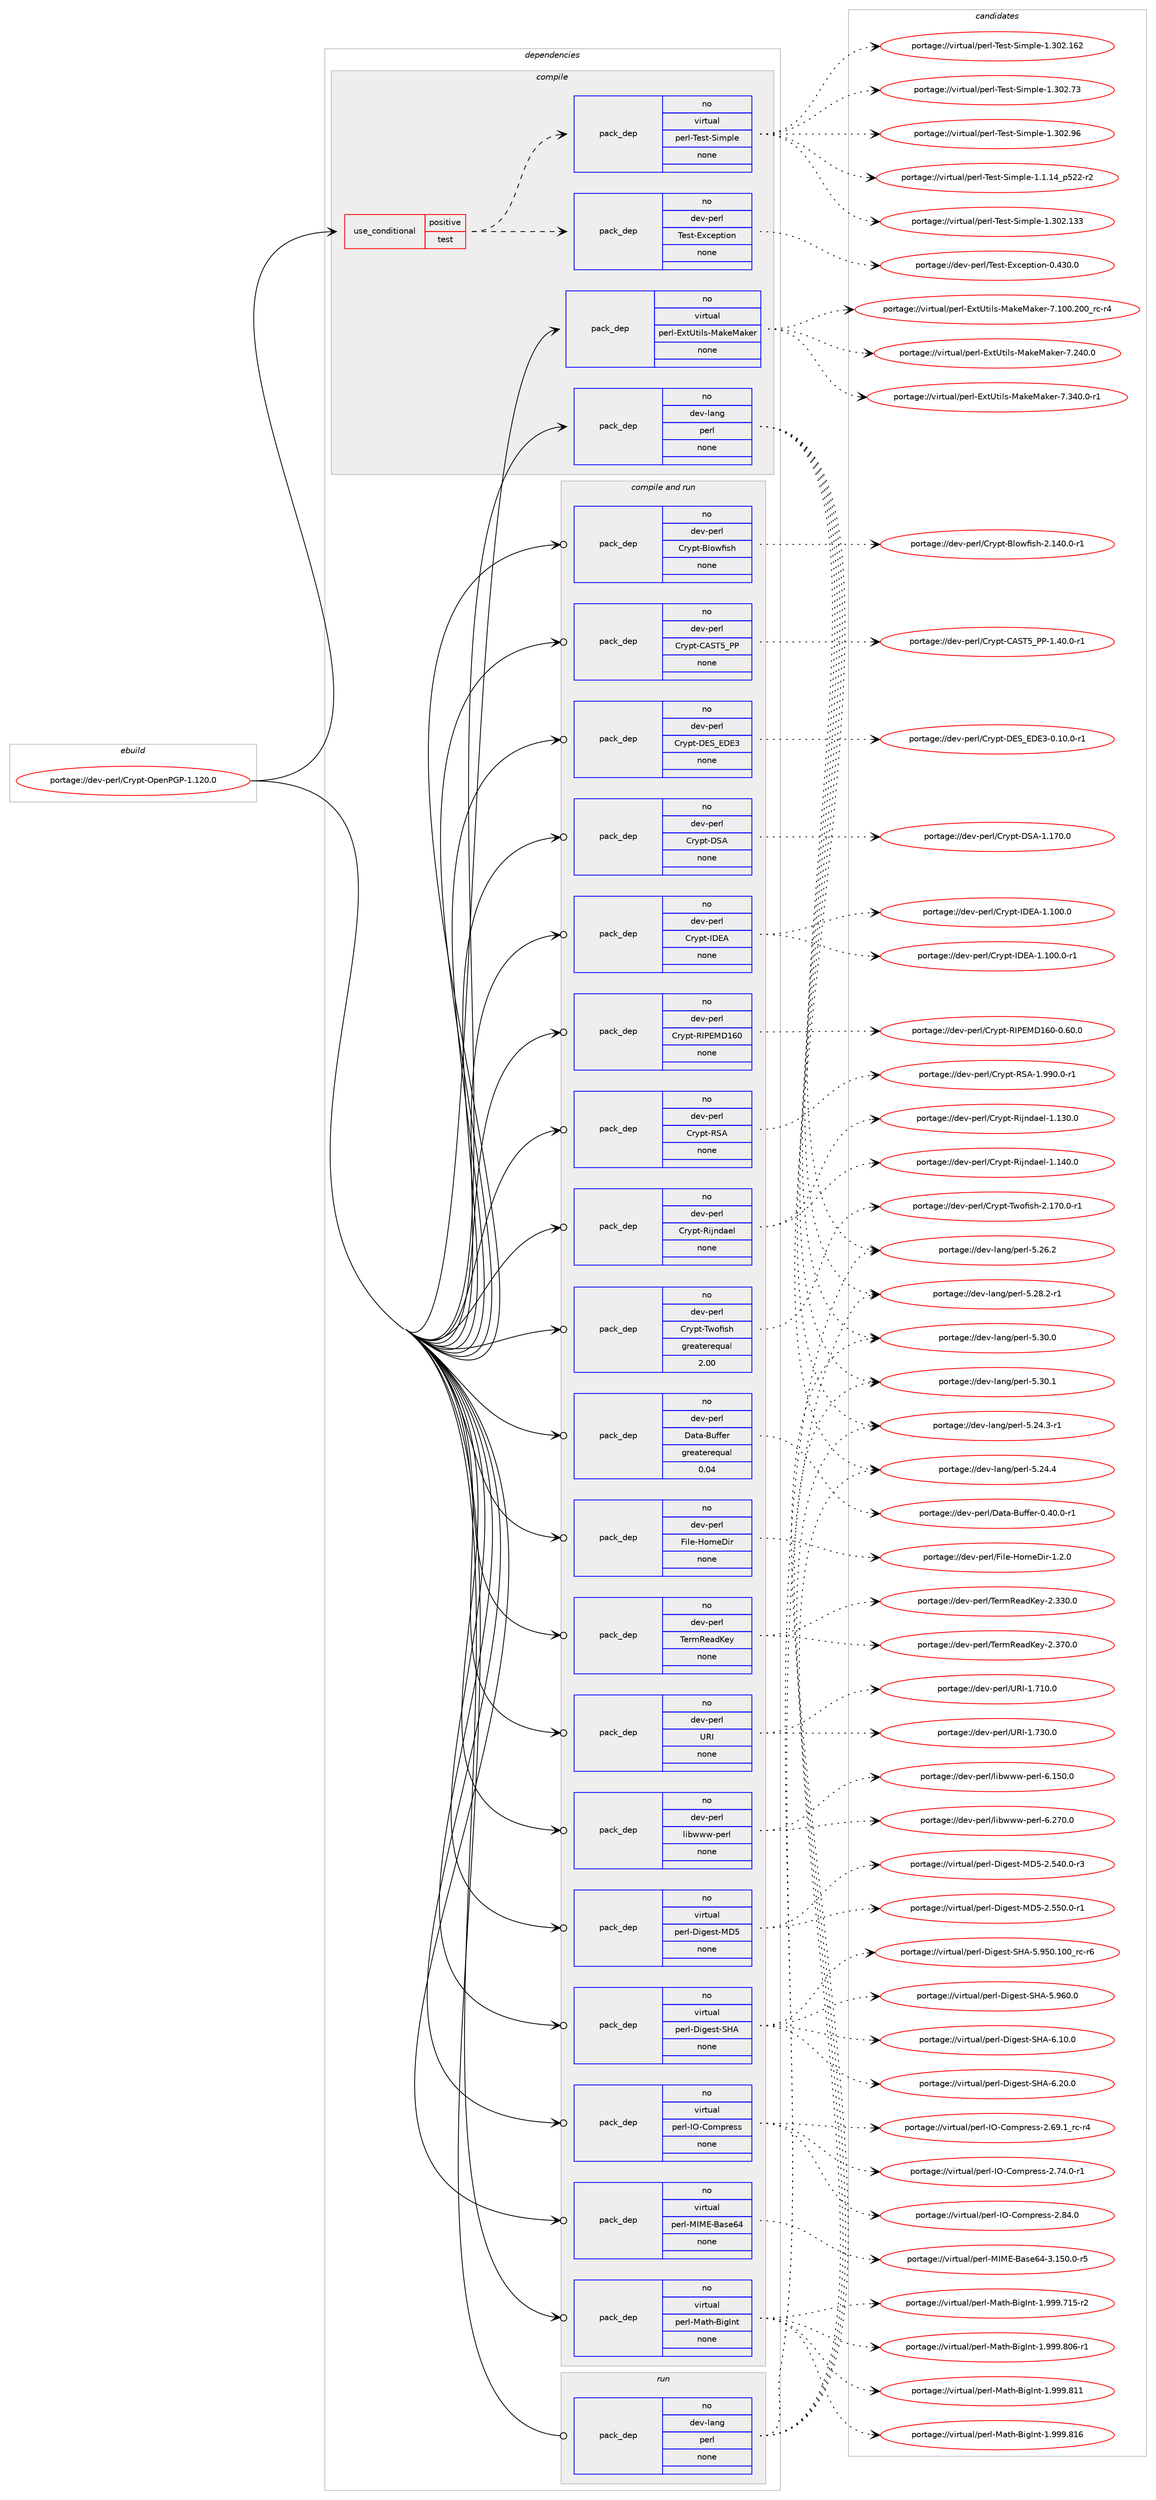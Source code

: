 digraph prolog {

# *************
# Graph options
# *************

newrank=true;
concentrate=true;
compound=true;
graph [rankdir=LR,fontname=Helvetica,fontsize=10,ranksep=1.5];#, ranksep=2.5, nodesep=0.2];
edge  [arrowhead=vee];
node  [fontname=Helvetica,fontsize=10];

# **********
# The ebuild
# **********

subgraph cluster_leftcol {
color=gray;
rank=same;
label=<<i>ebuild</i>>;
id [label="portage://dev-perl/Crypt-OpenPGP-1.120.0", color=red, width=4, href="../dev-perl/Crypt-OpenPGP-1.120.0.svg"];
}

# ****************
# The dependencies
# ****************

subgraph cluster_midcol {
color=gray;
label=<<i>dependencies</i>>;
subgraph cluster_compile {
fillcolor="#eeeeee";
style=filled;
label=<<i>compile</i>>;
subgraph cond22697 {
dependency110215 [label=<<TABLE BORDER="0" CELLBORDER="1" CELLSPACING="0" CELLPADDING="4"><TR><TD ROWSPAN="3" CELLPADDING="10">use_conditional</TD></TR><TR><TD>positive</TD></TR><TR><TD>test</TD></TR></TABLE>>, shape=none, color=red];
subgraph pack84344 {
dependency110216 [label=<<TABLE BORDER="0" CELLBORDER="1" CELLSPACING="0" CELLPADDING="4" WIDTH="220"><TR><TD ROWSPAN="6" CELLPADDING="30">pack_dep</TD></TR><TR><TD WIDTH="110">no</TD></TR><TR><TD>dev-perl</TD></TR><TR><TD>Test-Exception</TD></TR><TR><TD>none</TD></TR><TR><TD></TD></TR></TABLE>>, shape=none, color=blue];
}
dependency110215:e -> dependency110216:w [weight=20,style="dashed",arrowhead="vee"];
subgraph pack84345 {
dependency110217 [label=<<TABLE BORDER="0" CELLBORDER="1" CELLSPACING="0" CELLPADDING="4" WIDTH="220"><TR><TD ROWSPAN="6" CELLPADDING="30">pack_dep</TD></TR><TR><TD WIDTH="110">no</TD></TR><TR><TD>virtual</TD></TR><TR><TD>perl-Test-Simple</TD></TR><TR><TD>none</TD></TR><TR><TD></TD></TR></TABLE>>, shape=none, color=blue];
}
dependency110215:e -> dependency110217:w [weight=20,style="dashed",arrowhead="vee"];
}
id:e -> dependency110215:w [weight=20,style="solid",arrowhead="vee"];
subgraph pack84346 {
dependency110218 [label=<<TABLE BORDER="0" CELLBORDER="1" CELLSPACING="0" CELLPADDING="4" WIDTH="220"><TR><TD ROWSPAN="6" CELLPADDING="30">pack_dep</TD></TR><TR><TD WIDTH="110">no</TD></TR><TR><TD>dev-lang</TD></TR><TR><TD>perl</TD></TR><TR><TD>none</TD></TR><TR><TD></TD></TR></TABLE>>, shape=none, color=blue];
}
id:e -> dependency110218:w [weight=20,style="solid",arrowhead="vee"];
subgraph pack84347 {
dependency110219 [label=<<TABLE BORDER="0" CELLBORDER="1" CELLSPACING="0" CELLPADDING="4" WIDTH="220"><TR><TD ROWSPAN="6" CELLPADDING="30">pack_dep</TD></TR><TR><TD WIDTH="110">no</TD></TR><TR><TD>virtual</TD></TR><TR><TD>perl-ExtUtils-MakeMaker</TD></TR><TR><TD>none</TD></TR><TR><TD></TD></TR></TABLE>>, shape=none, color=blue];
}
id:e -> dependency110219:w [weight=20,style="solid",arrowhead="vee"];
}
subgraph cluster_compileandrun {
fillcolor="#eeeeee";
style=filled;
label=<<i>compile and run</i>>;
subgraph pack84348 {
dependency110220 [label=<<TABLE BORDER="0" CELLBORDER="1" CELLSPACING="0" CELLPADDING="4" WIDTH="220"><TR><TD ROWSPAN="6" CELLPADDING="30">pack_dep</TD></TR><TR><TD WIDTH="110">no</TD></TR><TR><TD>dev-perl</TD></TR><TR><TD>Crypt-Blowfish</TD></TR><TR><TD>none</TD></TR><TR><TD></TD></TR></TABLE>>, shape=none, color=blue];
}
id:e -> dependency110220:w [weight=20,style="solid",arrowhead="odotvee"];
subgraph pack84349 {
dependency110221 [label=<<TABLE BORDER="0" CELLBORDER="1" CELLSPACING="0" CELLPADDING="4" WIDTH="220"><TR><TD ROWSPAN="6" CELLPADDING="30">pack_dep</TD></TR><TR><TD WIDTH="110">no</TD></TR><TR><TD>dev-perl</TD></TR><TR><TD>Crypt-CAST5_PP</TD></TR><TR><TD>none</TD></TR><TR><TD></TD></TR></TABLE>>, shape=none, color=blue];
}
id:e -> dependency110221:w [weight=20,style="solid",arrowhead="odotvee"];
subgraph pack84350 {
dependency110222 [label=<<TABLE BORDER="0" CELLBORDER="1" CELLSPACING="0" CELLPADDING="4" WIDTH="220"><TR><TD ROWSPAN="6" CELLPADDING="30">pack_dep</TD></TR><TR><TD WIDTH="110">no</TD></TR><TR><TD>dev-perl</TD></TR><TR><TD>Crypt-DES_EDE3</TD></TR><TR><TD>none</TD></TR><TR><TD></TD></TR></TABLE>>, shape=none, color=blue];
}
id:e -> dependency110222:w [weight=20,style="solid",arrowhead="odotvee"];
subgraph pack84351 {
dependency110223 [label=<<TABLE BORDER="0" CELLBORDER="1" CELLSPACING="0" CELLPADDING="4" WIDTH="220"><TR><TD ROWSPAN="6" CELLPADDING="30">pack_dep</TD></TR><TR><TD WIDTH="110">no</TD></TR><TR><TD>dev-perl</TD></TR><TR><TD>Crypt-DSA</TD></TR><TR><TD>none</TD></TR><TR><TD></TD></TR></TABLE>>, shape=none, color=blue];
}
id:e -> dependency110223:w [weight=20,style="solid",arrowhead="odotvee"];
subgraph pack84352 {
dependency110224 [label=<<TABLE BORDER="0" CELLBORDER="1" CELLSPACING="0" CELLPADDING="4" WIDTH="220"><TR><TD ROWSPAN="6" CELLPADDING="30">pack_dep</TD></TR><TR><TD WIDTH="110">no</TD></TR><TR><TD>dev-perl</TD></TR><TR><TD>Crypt-IDEA</TD></TR><TR><TD>none</TD></TR><TR><TD></TD></TR></TABLE>>, shape=none, color=blue];
}
id:e -> dependency110224:w [weight=20,style="solid",arrowhead="odotvee"];
subgraph pack84353 {
dependency110225 [label=<<TABLE BORDER="0" CELLBORDER="1" CELLSPACING="0" CELLPADDING="4" WIDTH="220"><TR><TD ROWSPAN="6" CELLPADDING="30">pack_dep</TD></TR><TR><TD WIDTH="110">no</TD></TR><TR><TD>dev-perl</TD></TR><TR><TD>Crypt-RIPEMD160</TD></TR><TR><TD>none</TD></TR><TR><TD></TD></TR></TABLE>>, shape=none, color=blue];
}
id:e -> dependency110225:w [weight=20,style="solid",arrowhead="odotvee"];
subgraph pack84354 {
dependency110226 [label=<<TABLE BORDER="0" CELLBORDER="1" CELLSPACING="0" CELLPADDING="4" WIDTH="220"><TR><TD ROWSPAN="6" CELLPADDING="30">pack_dep</TD></TR><TR><TD WIDTH="110">no</TD></TR><TR><TD>dev-perl</TD></TR><TR><TD>Crypt-RSA</TD></TR><TR><TD>none</TD></TR><TR><TD></TD></TR></TABLE>>, shape=none, color=blue];
}
id:e -> dependency110226:w [weight=20,style="solid",arrowhead="odotvee"];
subgraph pack84355 {
dependency110227 [label=<<TABLE BORDER="0" CELLBORDER="1" CELLSPACING="0" CELLPADDING="4" WIDTH="220"><TR><TD ROWSPAN="6" CELLPADDING="30">pack_dep</TD></TR><TR><TD WIDTH="110">no</TD></TR><TR><TD>dev-perl</TD></TR><TR><TD>Crypt-Rijndael</TD></TR><TR><TD>none</TD></TR><TR><TD></TD></TR></TABLE>>, shape=none, color=blue];
}
id:e -> dependency110227:w [weight=20,style="solid",arrowhead="odotvee"];
subgraph pack84356 {
dependency110228 [label=<<TABLE BORDER="0" CELLBORDER="1" CELLSPACING="0" CELLPADDING="4" WIDTH="220"><TR><TD ROWSPAN="6" CELLPADDING="30">pack_dep</TD></TR><TR><TD WIDTH="110">no</TD></TR><TR><TD>dev-perl</TD></TR><TR><TD>Crypt-Twofish</TD></TR><TR><TD>greaterequal</TD></TR><TR><TD>2.00</TD></TR></TABLE>>, shape=none, color=blue];
}
id:e -> dependency110228:w [weight=20,style="solid",arrowhead="odotvee"];
subgraph pack84357 {
dependency110229 [label=<<TABLE BORDER="0" CELLBORDER="1" CELLSPACING="0" CELLPADDING="4" WIDTH="220"><TR><TD ROWSPAN="6" CELLPADDING="30">pack_dep</TD></TR><TR><TD WIDTH="110">no</TD></TR><TR><TD>dev-perl</TD></TR><TR><TD>Data-Buffer</TD></TR><TR><TD>greaterequal</TD></TR><TR><TD>0.04</TD></TR></TABLE>>, shape=none, color=blue];
}
id:e -> dependency110229:w [weight=20,style="solid",arrowhead="odotvee"];
subgraph pack84358 {
dependency110230 [label=<<TABLE BORDER="0" CELLBORDER="1" CELLSPACING="0" CELLPADDING="4" WIDTH="220"><TR><TD ROWSPAN="6" CELLPADDING="30">pack_dep</TD></TR><TR><TD WIDTH="110">no</TD></TR><TR><TD>dev-perl</TD></TR><TR><TD>File-HomeDir</TD></TR><TR><TD>none</TD></TR><TR><TD></TD></TR></TABLE>>, shape=none, color=blue];
}
id:e -> dependency110230:w [weight=20,style="solid",arrowhead="odotvee"];
subgraph pack84359 {
dependency110231 [label=<<TABLE BORDER="0" CELLBORDER="1" CELLSPACING="0" CELLPADDING="4" WIDTH="220"><TR><TD ROWSPAN="6" CELLPADDING="30">pack_dep</TD></TR><TR><TD WIDTH="110">no</TD></TR><TR><TD>dev-perl</TD></TR><TR><TD>TermReadKey</TD></TR><TR><TD>none</TD></TR><TR><TD></TD></TR></TABLE>>, shape=none, color=blue];
}
id:e -> dependency110231:w [weight=20,style="solid",arrowhead="odotvee"];
subgraph pack84360 {
dependency110232 [label=<<TABLE BORDER="0" CELLBORDER="1" CELLSPACING="0" CELLPADDING="4" WIDTH="220"><TR><TD ROWSPAN="6" CELLPADDING="30">pack_dep</TD></TR><TR><TD WIDTH="110">no</TD></TR><TR><TD>dev-perl</TD></TR><TR><TD>URI</TD></TR><TR><TD>none</TD></TR><TR><TD></TD></TR></TABLE>>, shape=none, color=blue];
}
id:e -> dependency110232:w [weight=20,style="solid",arrowhead="odotvee"];
subgraph pack84361 {
dependency110233 [label=<<TABLE BORDER="0" CELLBORDER="1" CELLSPACING="0" CELLPADDING="4" WIDTH="220"><TR><TD ROWSPAN="6" CELLPADDING="30">pack_dep</TD></TR><TR><TD WIDTH="110">no</TD></TR><TR><TD>dev-perl</TD></TR><TR><TD>libwww-perl</TD></TR><TR><TD>none</TD></TR><TR><TD></TD></TR></TABLE>>, shape=none, color=blue];
}
id:e -> dependency110233:w [weight=20,style="solid",arrowhead="odotvee"];
subgraph pack84362 {
dependency110234 [label=<<TABLE BORDER="0" CELLBORDER="1" CELLSPACING="0" CELLPADDING="4" WIDTH="220"><TR><TD ROWSPAN="6" CELLPADDING="30">pack_dep</TD></TR><TR><TD WIDTH="110">no</TD></TR><TR><TD>virtual</TD></TR><TR><TD>perl-Digest-MD5</TD></TR><TR><TD>none</TD></TR><TR><TD></TD></TR></TABLE>>, shape=none, color=blue];
}
id:e -> dependency110234:w [weight=20,style="solid",arrowhead="odotvee"];
subgraph pack84363 {
dependency110235 [label=<<TABLE BORDER="0" CELLBORDER="1" CELLSPACING="0" CELLPADDING="4" WIDTH="220"><TR><TD ROWSPAN="6" CELLPADDING="30">pack_dep</TD></TR><TR><TD WIDTH="110">no</TD></TR><TR><TD>virtual</TD></TR><TR><TD>perl-Digest-SHA</TD></TR><TR><TD>none</TD></TR><TR><TD></TD></TR></TABLE>>, shape=none, color=blue];
}
id:e -> dependency110235:w [weight=20,style="solid",arrowhead="odotvee"];
subgraph pack84364 {
dependency110236 [label=<<TABLE BORDER="0" CELLBORDER="1" CELLSPACING="0" CELLPADDING="4" WIDTH="220"><TR><TD ROWSPAN="6" CELLPADDING="30">pack_dep</TD></TR><TR><TD WIDTH="110">no</TD></TR><TR><TD>virtual</TD></TR><TR><TD>perl-IO-Compress</TD></TR><TR><TD>none</TD></TR><TR><TD></TD></TR></TABLE>>, shape=none, color=blue];
}
id:e -> dependency110236:w [weight=20,style="solid",arrowhead="odotvee"];
subgraph pack84365 {
dependency110237 [label=<<TABLE BORDER="0" CELLBORDER="1" CELLSPACING="0" CELLPADDING="4" WIDTH="220"><TR><TD ROWSPAN="6" CELLPADDING="30">pack_dep</TD></TR><TR><TD WIDTH="110">no</TD></TR><TR><TD>virtual</TD></TR><TR><TD>perl-MIME-Base64</TD></TR><TR><TD>none</TD></TR><TR><TD></TD></TR></TABLE>>, shape=none, color=blue];
}
id:e -> dependency110237:w [weight=20,style="solid",arrowhead="odotvee"];
subgraph pack84366 {
dependency110238 [label=<<TABLE BORDER="0" CELLBORDER="1" CELLSPACING="0" CELLPADDING="4" WIDTH="220"><TR><TD ROWSPAN="6" CELLPADDING="30">pack_dep</TD></TR><TR><TD WIDTH="110">no</TD></TR><TR><TD>virtual</TD></TR><TR><TD>perl-Math-BigInt</TD></TR><TR><TD>none</TD></TR><TR><TD></TD></TR></TABLE>>, shape=none, color=blue];
}
id:e -> dependency110238:w [weight=20,style="solid",arrowhead="odotvee"];
}
subgraph cluster_run {
fillcolor="#eeeeee";
style=filled;
label=<<i>run</i>>;
subgraph pack84367 {
dependency110239 [label=<<TABLE BORDER="0" CELLBORDER="1" CELLSPACING="0" CELLPADDING="4" WIDTH="220"><TR><TD ROWSPAN="6" CELLPADDING="30">pack_dep</TD></TR><TR><TD WIDTH="110">no</TD></TR><TR><TD>dev-lang</TD></TR><TR><TD>perl</TD></TR><TR><TD>none</TD></TR><TR><TD></TD></TR></TABLE>>, shape=none, color=blue];
}
id:e -> dependency110239:w [weight=20,style="solid",arrowhead="odot"];
}
}

# **************
# The candidates
# **************

subgraph cluster_choices {
rank=same;
color=gray;
label=<<i>candidates</i>>;

subgraph choice84344 {
color=black;
nodesep=1;
choiceportage1001011184511210111410847841011151164569120991011121161051111104548465251484648 [label="portage://dev-perl/Test-Exception-0.430.0", color=red, width=4,href="../dev-perl/Test-Exception-0.430.0.svg"];
dependency110216:e -> choiceportage1001011184511210111410847841011151164569120991011121161051111104548465251484648:w [style=dotted,weight="100"];
}
subgraph choice84345 {
color=black;
nodesep=1;
choiceportage11810511411611797108471121011141084584101115116458310510911210810145494649464952951125350504511450 [label="portage://virtual/perl-Test-Simple-1.1.14_p522-r2", color=red, width=4,href="../virtual/perl-Test-Simple-1.1.14_p522-r2.svg"];
choiceportage11810511411611797108471121011141084584101115116458310510911210810145494651485046495151 [label="portage://virtual/perl-Test-Simple-1.302.133", color=red, width=4,href="../virtual/perl-Test-Simple-1.302.133.svg"];
choiceportage11810511411611797108471121011141084584101115116458310510911210810145494651485046495450 [label="portage://virtual/perl-Test-Simple-1.302.162", color=red, width=4,href="../virtual/perl-Test-Simple-1.302.162.svg"];
choiceportage118105114116117971084711210111410845841011151164583105109112108101454946514850465551 [label="portage://virtual/perl-Test-Simple-1.302.73", color=red, width=4,href="../virtual/perl-Test-Simple-1.302.73.svg"];
choiceportage118105114116117971084711210111410845841011151164583105109112108101454946514850465754 [label="portage://virtual/perl-Test-Simple-1.302.96", color=red, width=4,href="../virtual/perl-Test-Simple-1.302.96.svg"];
dependency110217:e -> choiceportage11810511411611797108471121011141084584101115116458310510911210810145494649464952951125350504511450:w [style=dotted,weight="100"];
dependency110217:e -> choiceportage11810511411611797108471121011141084584101115116458310510911210810145494651485046495151:w [style=dotted,weight="100"];
dependency110217:e -> choiceportage11810511411611797108471121011141084584101115116458310510911210810145494651485046495450:w [style=dotted,weight="100"];
dependency110217:e -> choiceportage118105114116117971084711210111410845841011151164583105109112108101454946514850465551:w [style=dotted,weight="100"];
dependency110217:e -> choiceportage118105114116117971084711210111410845841011151164583105109112108101454946514850465754:w [style=dotted,weight="100"];
}
subgraph choice84346 {
color=black;
nodesep=1;
choiceportage100101118451089711010347112101114108455346505246514511449 [label="portage://dev-lang/perl-5.24.3-r1", color=red, width=4,href="../dev-lang/perl-5.24.3-r1.svg"];
choiceportage10010111845108971101034711210111410845534650524652 [label="portage://dev-lang/perl-5.24.4", color=red, width=4,href="../dev-lang/perl-5.24.4.svg"];
choiceportage10010111845108971101034711210111410845534650544650 [label="portage://dev-lang/perl-5.26.2", color=red, width=4,href="../dev-lang/perl-5.26.2.svg"];
choiceportage100101118451089711010347112101114108455346505646504511449 [label="portage://dev-lang/perl-5.28.2-r1", color=red, width=4,href="../dev-lang/perl-5.28.2-r1.svg"];
choiceportage10010111845108971101034711210111410845534651484648 [label="portage://dev-lang/perl-5.30.0", color=red, width=4,href="../dev-lang/perl-5.30.0.svg"];
choiceportage10010111845108971101034711210111410845534651484649 [label="portage://dev-lang/perl-5.30.1", color=red, width=4,href="../dev-lang/perl-5.30.1.svg"];
dependency110218:e -> choiceportage100101118451089711010347112101114108455346505246514511449:w [style=dotted,weight="100"];
dependency110218:e -> choiceportage10010111845108971101034711210111410845534650524652:w [style=dotted,weight="100"];
dependency110218:e -> choiceportage10010111845108971101034711210111410845534650544650:w [style=dotted,weight="100"];
dependency110218:e -> choiceportage100101118451089711010347112101114108455346505646504511449:w [style=dotted,weight="100"];
dependency110218:e -> choiceportage10010111845108971101034711210111410845534651484648:w [style=dotted,weight="100"];
dependency110218:e -> choiceportage10010111845108971101034711210111410845534651484649:w [style=dotted,weight="100"];
}
subgraph choice84347 {
color=black;
nodesep=1;
choiceportage118105114116117971084711210111410845691201168511610510811545779710710177971071011144555464948484650484895114994511452 [label="portage://virtual/perl-ExtUtils-MakeMaker-7.100.200_rc-r4", color=red, width=4,href="../virtual/perl-ExtUtils-MakeMaker-7.100.200_rc-r4.svg"];
choiceportage118105114116117971084711210111410845691201168511610510811545779710710177971071011144555465052484648 [label="portage://virtual/perl-ExtUtils-MakeMaker-7.240.0", color=red, width=4,href="../virtual/perl-ExtUtils-MakeMaker-7.240.0.svg"];
choiceportage1181051141161179710847112101114108456912011685116105108115457797107101779710710111445554651524846484511449 [label="portage://virtual/perl-ExtUtils-MakeMaker-7.340.0-r1", color=red, width=4,href="../virtual/perl-ExtUtils-MakeMaker-7.340.0-r1.svg"];
dependency110219:e -> choiceportage118105114116117971084711210111410845691201168511610510811545779710710177971071011144555464948484650484895114994511452:w [style=dotted,weight="100"];
dependency110219:e -> choiceportage118105114116117971084711210111410845691201168511610510811545779710710177971071011144555465052484648:w [style=dotted,weight="100"];
dependency110219:e -> choiceportage1181051141161179710847112101114108456912011685116105108115457797107101779710710111445554651524846484511449:w [style=dotted,weight="100"];
}
subgraph choice84348 {
color=black;
nodesep=1;
choiceportage100101118451121011141084767114121112116456610811111910210511510445504649524846484511449 [label="portage://dev-perl/Crypt-Blowfish-2.140.0-r1", color=red, width=4,href="../dev-perl/Crypt-Blowfish-2.140.0-r1.svg"];
dependency110220:e -> choiceportage100101118451121011141084767114121112116456610811111910210511510445504649524846484511449:w [style=dotted,weight="100"];
}
subgraph choice84349 {
color=black;
nodesep=1;
choiceportage100101118451121011141084767114121112116456765838453958080454946524846484511449 [label="portage://dev-perl/Crypt-CAST5_PP-1.40.0-r1", color=red, width=4,href="../dev-perl/Crypt-CAST5_PP-1.40.0-r1.svg"];
dependency110221:e -> choiceportage100101118451121011141084767114121112116456765838453958080454946524846484511449:w [style=dotted,weight="100"];
}
subgraph choice84350 {
color=black;
nodesep=1;
choiceportage100101118451121011141084767114121112116456869839569686951454846494846484511449 [label="portage://dev-perl/Crypt-DES_EDE3-0.10.0-r1", color=red, width=4,href="../dev-perl/Crypt-DES_EDE3-0.10.0-r1.svg"];
dependency110222:e -> choiceportage100101118451121011141084767114121112116456869839569686951454846494846484511449:w [style=dotted,weight="100"];
}
subgraph choice84351 {
color=black;
nodesep=1;
choiceportage100101118451121011141084767114121112116456883654549464955484648 [label="portage://dev-perl/Crypt-DSA-1.170.0", color=red, width=4,href="../dev-perl/Crypt-DSA-1.170.0.svg"];
dependency110223:e -> choiceportage100101118451121011141084767114121112116456883654549464955484648:w [style=dotted,weight="100"];
}
subgraph choice84352 {
color=black;
nodesep=1;
choiceportage10010111845112101114108476711412111211645736869654549464948484648 [label="portage://dev-perl/Crypt-IDEA-1.100.0", color=red, width=4,href="../dev-perl/Crypt-IDEA-1.100.0.svg"];
choiceportage100101118451121011141084767114121112116457368696545494649484846484511449 [label="portage://dev-perl/Crypt-IDEA-1.100.0-r1", color=red, width=4,href="../dev-perl/Crypt-IDEA-1.100.0-r1.svg"];
dependency110224:e -> choiceportage10010111845112101114108476711412111211645736869654549464948484648:w [style=dotted,weight="100"];
dependency110224:e -> choiceportage100101118451121011141084767114121112116457368696545494649484846484511449:w [style=dotted,weight="100"];
}
subgraph choice84353 {
color=black;
nodesep=1;
choiceportage1001011184511210111410847671141211121164582738069776849544845484654484648 [label="portage://dev-perl/Crypt-RIPEMD160-0.60.0", color=red, width=4,href="../dev-perl/Crypt-RIPEMD160-0.60.0.svg"];
dependency110225:e -> choiceportage1001011184511210111410847671141211121164582738069776849544845484654484648:w [style=dotted,weight="100"];
}
subgraph choice84354 {
color=black;
nodesep=1;
choiceportage1001011184511210111410847671141211121164582836545494657574846484511449 [label="portage://dev-perl/Crypt-RSA-1.990.0-r1", color=red, width=4,href="../dev-perl/Crypt-RSA-1.990.0-r1.svg"];
dependency110226:e -> choiceportage1001011184511210111410847671141211121164582836545494657574846484511449:w [style=dotted,weight="100"];
}
subgraph choice84355 {
color=black;
nodesep=1;
choiceportage1001011184511210111410847671141211121164582105106110100971011084549464951484648 [label="portage://dev-perl/Crypt-Rijndael-1.130.0", color=red, width=4,href="../dev-perl/Crypt-Rijndael-1.130.0.svg"];
choiceportage1001011184511210111410847671141211121164582105106110100971011084549464952484648 [label="portage://dev-perl/Crypt-Rijndael-1.140.0", color=red, width=4,href="../dev-perl/Crypt-Rijndael-1.140.0.svg"];
dependency110227:e -> choiceportage1001011184511210111410847671141211121164582105106110100971011084549464951484648:w [style=dotted,weight="100"];
dependency110227:e -> choiceportage1001011184511210111410847671141211121164582105106110100971011084549464952484648:w [style=dotted,weight="100"];
}
subgraph choice84356 {
color=black;
nodesep=1;
choiceportage100101118451121011141084767114121112116458411911110210511510445504649554846484511449 [label="portage://dev-perl/Crypt-Twofish-2.170.0-r1", color=red, width=4,href="../dev-perl/Crypt-Twofish-2.170.0-r1.svg"];
dependency110228:e -> choiceportage100101118451121011141084767114121112116458411911110210511510445504649554846484511449:w [style=dotted,weight="100"];
}
subgraph choice84357 {
color=black;
nodesep=1;
choiceportage10010111845112101114108476897116974566117102102101114454846524846484511449 [label="portage://dev-perl/Data-Buffer-0.40.0-r1", color=red, width=4,href="../dev-perl/Data-Buffer-0.40.0-r1.svg"];
dependency110229:e -> choiceportage10010111845112101114108476897116974566117102102101114454846524846484511449:w [style=dotted,weight="100"];
}
subgraph choice84358 {
color=black;
nodesep=1;
choiceportage100101118451121011141084770105108101457211110910168105114454946504648 [label="portage://dev-perl/File-HomeDir-1.2.0", color=red, width=4,href="../dev-perl/File-HomeDir-1.2.0.svg"];
dependency110230:e -> choiceportage100101118451121011141084770105108101457211110910168105114454946504648:w [style=dotted,weight="100"];
}
subgraph choice84359 {
color=black;
nodesep=1;
choiceportage1001011184511210111410847841011141098210197100751011214550465151484648 [label="portage://dev-perl/TermReadKey-2.330.0", color=red, width=4,href="../dev-perl/TermReadKey-2.330.0.svg"];
choiceportage1001011184511210111410847841011141098210197100751011214550465155484648 [label="portage://dev-perl/TermReadKey-2.370.0", color=red, width=4,href="../dev-perl/TermReadKey-2.370.0.svg"];
dependency110231:e -> choiceportage1001011184511210111410847841011141098210197100751011214550465151484648:w [style=dotted,weight="100"];
dependency110231:e -> choiceportage1001011184511210111410847841011141098210197100751011214550465155484648:w [style=dotted,weight="100"];
}
subgraph choice84360 {
color=black;
nodesep=1;
choiceportage10010111845112101114108478582734549465549484648 [label="portage://dev-perl/URI-1.710.0", color=red, width=4,href="../dev-perl/URI-1.710.0.svg"];
choiceportage10010111845112101114108478582734549465551484648 [label="portage://dev-perl/URI-1.730.0", color=red, width=4,href="../dev-perl/URI-1.730.0.svg"];
dependency110232:e -> choiceportage10010111845112101114108478582734549465549484648:w [style=dotted,weight="100"];
dependency110232:e -> choiceportage10010111845112101114108478582734549465551484648:w [style=dotted,weight="100"];
}
subgraph choice84361 {
color=black;
nodesep=1;
choiceportage100101118451121011141084710810598119119119451121011141084554464953484648 [label="portage://dev-perl/libwww-perl-6.150.0", color=red, width=4,href="../dev-perl/libwww-perl-6.150.0.svg"];
choiceportage100101118451121011141084710810598119119119451121011141084554465055484648 [label="portage://dev-perl/libwww-perl-6.270.0", color=red, width=4,href="../dev-perl/libwww-perl-6.270.0.svg"];
dependency110233:e -> choiceportage100101118451121011141084710810598119119119451121011141084554464953484648:w [style=dotted,weight="100"];
dependency110233:e -> choiceportage100101118451121011141084710810598119119119451121011141084554465055484648:w [style=dotted,weight="100"];
}
subgraph choice84362 {
color=black;
nodesep=1;
choiceportage118105114116117971084711210111410845681051031011151164577685345504653524846484511451 [label="portage://virtual/perl-Digest-MD5-2.540.0-r3", color=red, width=4,href="../virtual/perl-Digest-MD5-2.540.0-r3.svg"];
choiceportage118105114116117971084711210111410845681051031011151164577685345504653534846484511449 [label="portage://virtual/perl-Digest-MD5-2.550.0-r1", color=red, width=4,href="../virtual/perl-Digest-MD5-2.550.0-r1.svg"];
dependency110234:e -> choiceportage118105114116117971084711210111410845681051031011151164577685345504653524846484511451:w [style=dotted,weight="100"];
dependency110234:e -> choiceportage118105114116117971084711210111410845681051031011151164577685345504653534846484511449:w [style=dotted,weight="100"];
}
subgraph choice84363 {
color=black;
nodesep=1;
choiceportage11810511411611797108471121011141084568105103101115116458372654553465753484649484895114994511454 [label="portage://virtual/perl-Digest-SHA-5.950.100_rc-r6", color=red, width=4,href="../virtual/perl-Digest-SHA-5.950.100_rc-r6.svg"];
choiceportage11810511411611797108471121011141084568105103101115116458372654553465754484648 [label="portage://virtual/perl-Digest-SHA-5.960.0", color=red, width=4,href="../virtual/perl-Digest-SHA-5.960.0.svg"];
choiceportage118105114116117971084711210111410845681051031011151164583726545544649484648 [label="portage://virtual/perl-Digest-SHA-6.10.0", color=red, width=4,href="../virtual/perl-Digest-SHA-6.10.0.svg"];
choiceportage118105114116117971084711210111410845681051031011151164583726545544650484648 [label="portage://virtual/perl-Digest-SHA-6.20.0", color=red, width=4,href="../virtual/perl-Digest-SHA-6.20.0.svg"];
dependency110235:e -> choiceportage11810511411611797108471121011141084568105103101115116458372654553465753484649484895114994511454:w [style=dotted,weight="100"];
dependency110235:e -> choiceportage11810511411611797108471121011141084568105103101115116458372654553465754484648:w [style=dotted,weight="100"];
dependency110235:e -> choiceportage118105114116117971084711210111410845681051031011151164583726545544649484648:w [style=dotted,weight="100"];
dependency110235:e -> choiceportage118105114116117971084711210111410845681051031011151164583726545544650484648:w [style=dotted,weight="100"];
}
subgraph choice84364 {
color=black;
nodesep=1;
choiceportage118105114116117971084711210111410845737945671111091121141011151154550465457464995114994511452 [label="portage://virtual/perl-IO-Compress-2.69.1_rc-r4", color=red, width=4,href="../virtual/perl-IO-Compress-2.69.1_rc-r4.svg"];
choiceportage11810511411611797108471121011141084573794567111109112114101115115455046555246484511449 [label="portage://virtual/perl-IO-Compress-2.74.0-r1", color=red, width=4,href="../virtual/perl-IO-Compress-2.74.0-r1.svg"];
choiceportage1181051141161179710847112101114108457379456711110911211410111511545504656524648 [label="portage://virtual/perl-IO-Compress-2.84.0", color=red, width=4,href="../virtual/perl-IO-Compress-2.84.0.svg"];
dependency110236:e -> choiceportage118105114116117971084711210111410845737945671111091121141011151154550465457464995114994511452:w [style=dotted,weight="100"];
dependency110236:e -> choiceportage11810511411611797108471121011141084573794567111109112114101115115455046555246484511449:w [style=dotted,weight="100"];
dependency110236:e -> choiceportage1181051141161179710847112101114108457379456711110911211410111511545504656524648:w [style=dotted,weight="100"];
}
subgraph choice84365 {
color=black;
nodesep=1;
choiceportage11810511411611797108471121011141084577737769456697115101545245514649534846484511453 [label="portage://virtual/perl-MIME-Base64-3.150.0-r5", color=red, width=4,href="../virtual/perl-MIME-Base64-3.150.0-r5.svg"];
dependency110237:e -> choiceportage11810511411611797108471121011141084577737769456697115101545245514649534846484511453:w [style=dotted,weight="100"];
}
subgraph choice84366 {
color=black;
nodesep=1;
choiceportage1181051141161179710847112101114108457797116104456610510373110116454946575757465549534511450 [label="portage://virtual/perl-Math-BigInt-1.999.715-r2", color=red, width=4,href="../virtual/perl-Math-BigInt-1.999.715-r2.svg"];
choiceportage1181051141161179710847112101114108457797116104456610510373110116454946575757465648544511449 [label="portage://virtual/perl-Math-BigInt-1.999.806-r1", color=red, width=4,href="../virtual/perl-Math-BigInt-1.999.806-r1.svg"];
choiceportage118105114116117971084711210111410845779711610445661051037311011645494657575746564949 [label="portage://virtual/perl-Math-BigInt-1.999.811", color=red, width=4,href="../virtual/perl-Math-BigInt-1.999.811.svg"];
choiceportage118105114116117971084711210111410845779711610445661051037311011645494657575746564954 [label="portage://virtual/perl-Math-BigInt-1.999.816", color=red, width=4,href="../virtual/perl-Math-BigInt-1.999.816.svg"];
dependency110238:e -> choiceportage1181051141161179710847112101114108457797116104456610510373110116454946575757465549534511450:w [style=dotted,weight="100"];
dependency110238:e -> choiceportage1181051141161179710847112101114108457797116104456610510373110116454946575757465648544511449:w [style=dotted,weight="100"];
dependency110238:e -> choiceportage118105114116117971084711210111410845779711610445661051037311011645494657575746564949:w [style=dotted,weight="100"];
dependency110238:e -> choiceportage118105114116117971084711210111410845779711610445661051037311011645494657575746564954:w [style=dotted,weight="100"];
}
subgraph choice84367 {
color=black;
nodesep=1;
choiceportage100101118451089711010347112101114108455346505246514511449 [label="portage://dev-lang/perl-5.24.3-r1", color=red, width=4,href="../dev-lang/perl-5.24.3-r1.svg"];
choiceportage10010111845108971101034711210111410845534650524652 [label="portage://dev-lang/perl-5.24.4", color=red, width=4,href="../dev-lang/perl-5.24.4.svg"];
choiceportage10010111845108971101034711210111410845534650544650 [label="portage://dev-lang/perl-5.26.2", color=red, width=4,href="../dev-lang/perl-5.26.2.svg"];
choiceportage100101118451089711010347112101114108455346505646504511449 [label="portage://dev-lang/perl-5.28.2-r1", color=red, width=4,href="../dev-lang/perl-5.28.2-r1.svg"];
choiceportage10010111845108971101034711210111410845534651484648 [label="portage://dev-lang/perl-5.30.0", color=red, width=4,href="../dev-lang/perl-5.30.0.svg"];
choiceportage10010111845108971101034711210111410845534651484649 [label="portage://dev-lang/perl-5.30.1", color=red, width=4,href="../dev-lang/perl-5.30.1.svg"];
dependency110239:e -> choiceportage100101118451089711010347112101114108455346505246514511449:w [style=dotted,weight="100"];
dependency110239:e -> choiceportage10010111845108971101034711210111410845534650524652:w [style=dotted,weight="100"];
dependency110239:e -> choiceportage10010111845108971101034711210111410845534650544650:w [style=dotted,weight="100"];
dependency110239:e -> choiceportage100101118451089711010347112101114108455346505646504511449:w [style=dotted,weight="100"];
dependency110239:e -> choiceportage10010111845108971101034711210111410845534651484648:w [style=dotted,weight="100"];
dependency110239:e -> choiceportage10010111845108971101034711210111410845534651484649:w [style=dotted,weight="100"];
}
}

}
